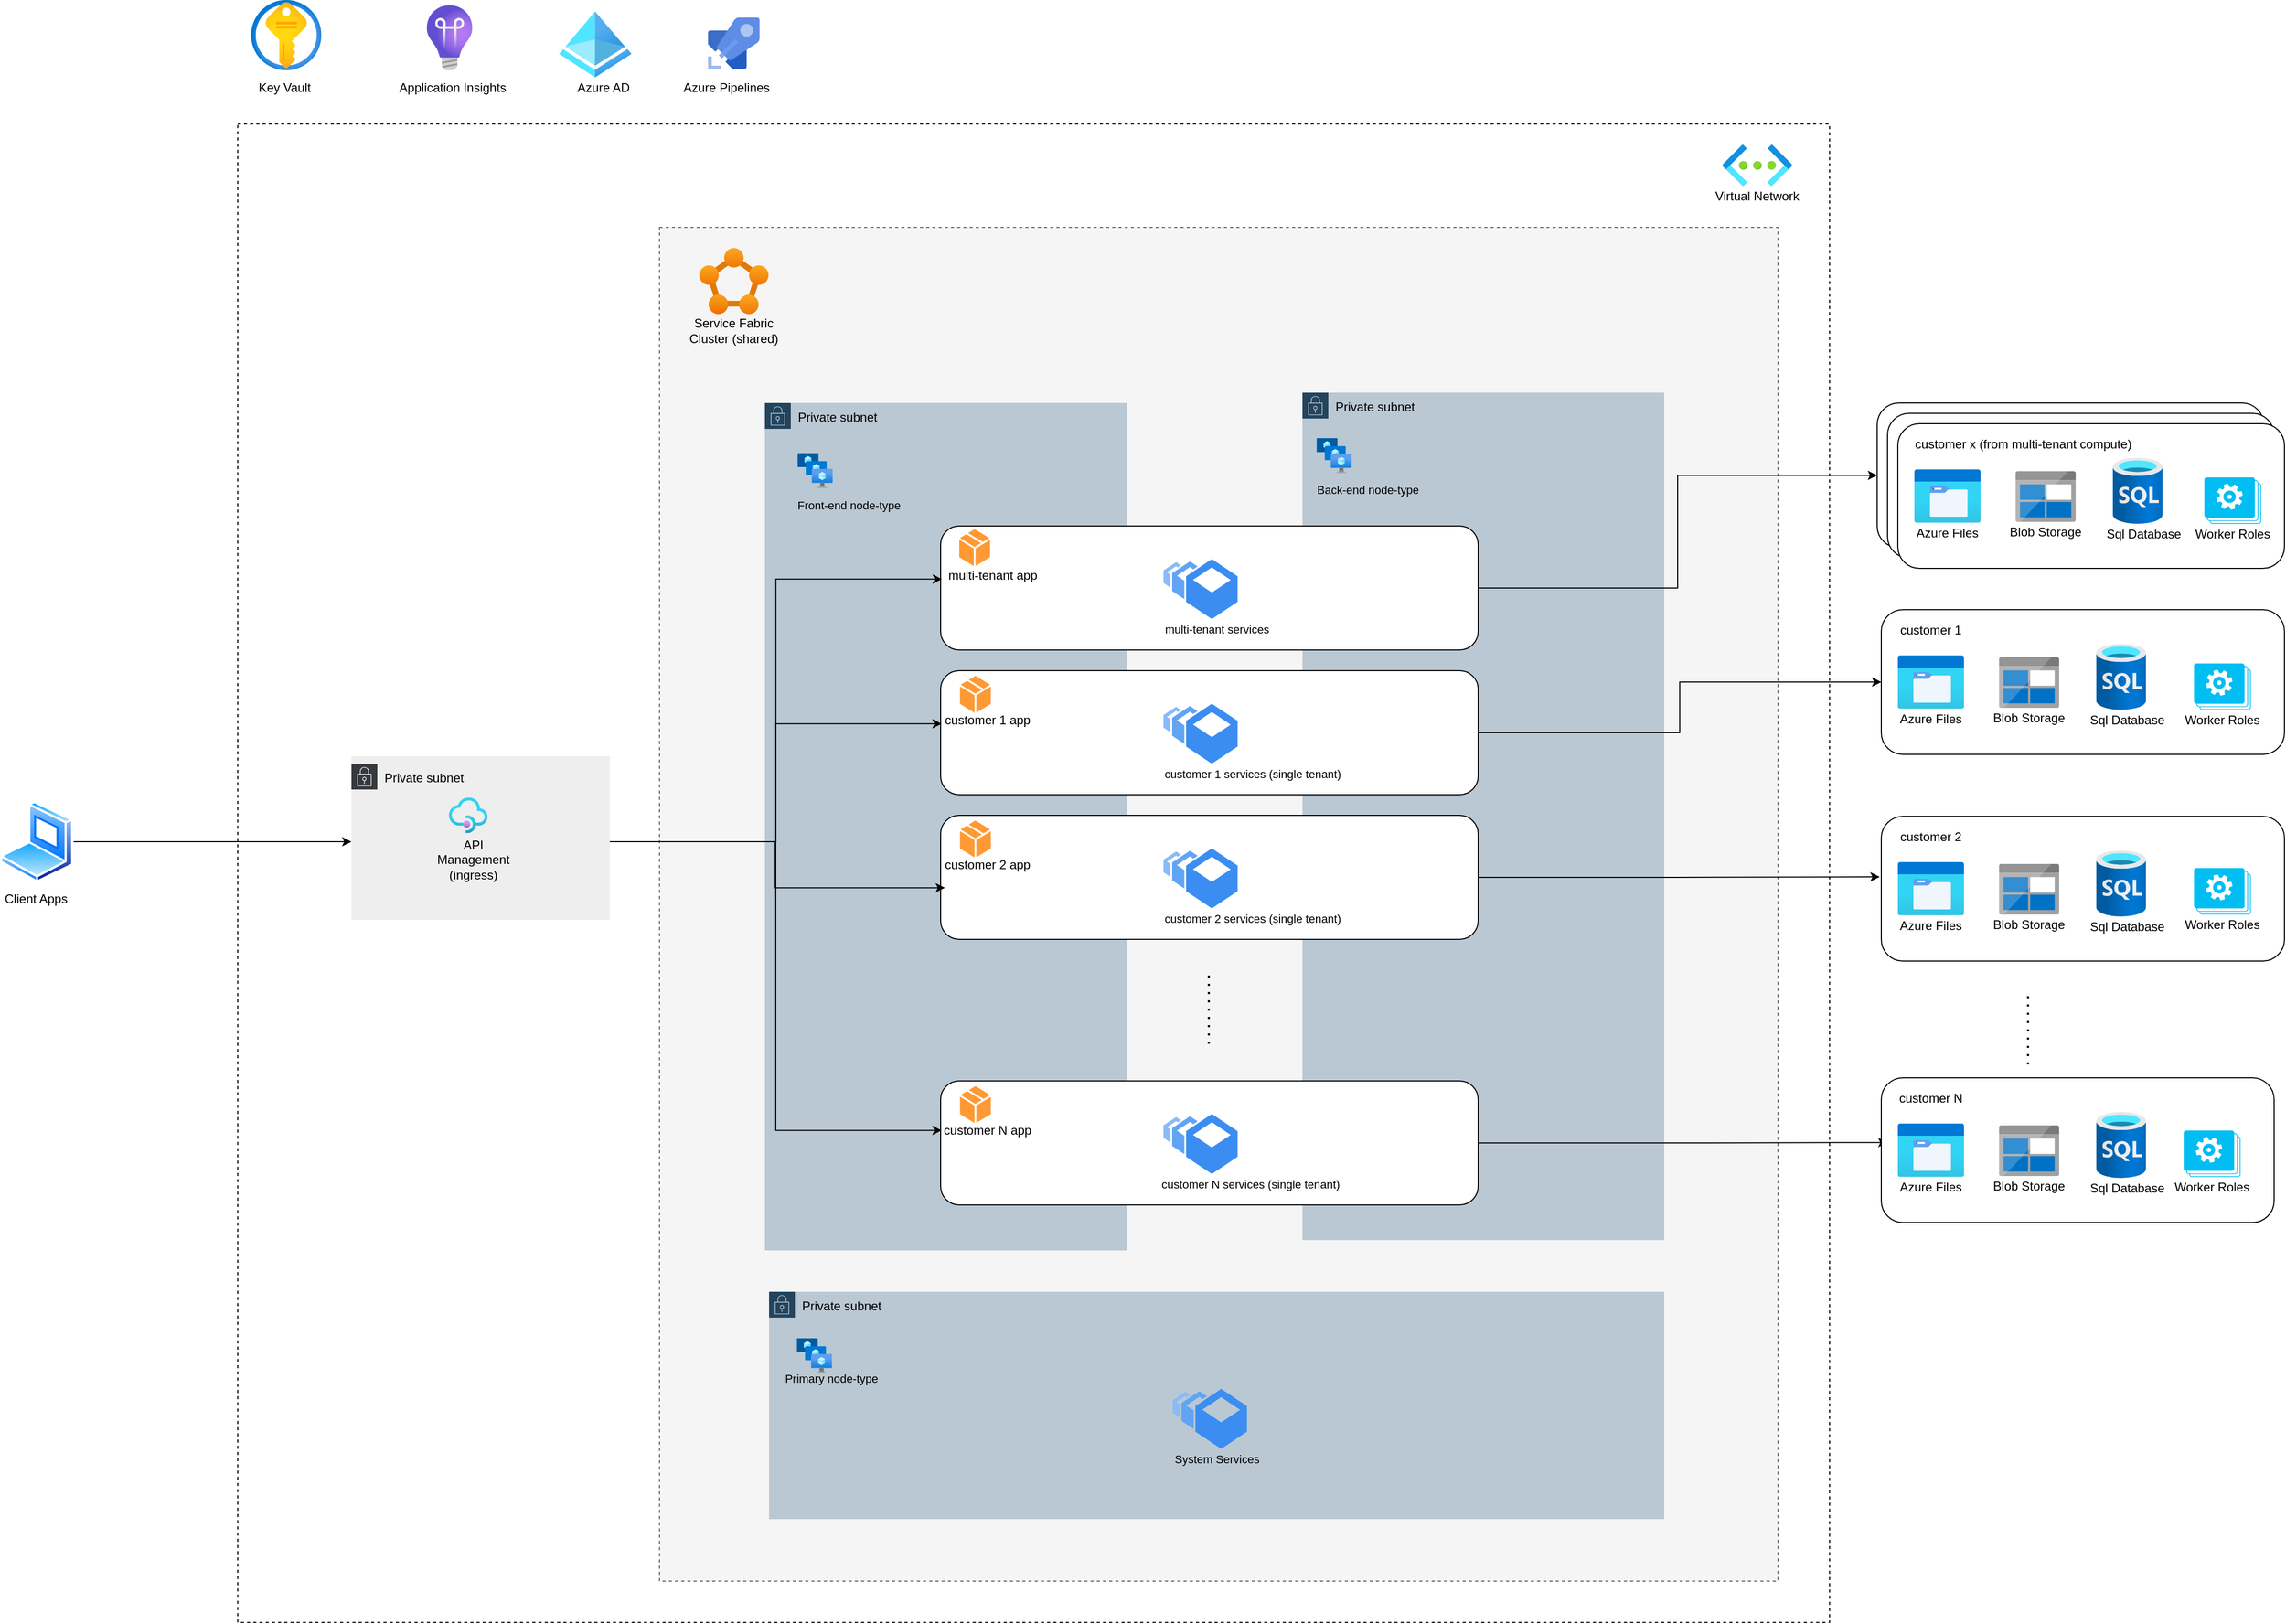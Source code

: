 <mxfile version="14.2.4" type="github">
  <diagram id="4QZvZbZm6D8ZqkDao2iP" name="Page-1">
    <mxGraphModel dx="2946" dy="2749" grid="1" gridSize="10" guides="1" tooltips="1" connect="1" arrows="1" fold="1" page="1" pageScale="1" pageWidth="850" pageHeight="1100" math="0" shadow="0">
      <root>
        <mxCell id="0" />
        <mxCell id="1" parent="0" />
        <mxCell id="j2AovLINqO8kEov4aPcL-131" value="" style="rounded=0;whiteSpace=wrap;html=1;dashed=1;" parent="1" vertex="1">
          <mxGeometry x="410" y="30" width="1540" height="1450" as="geometry" />
        </mxCell>
        <mxCell id="j2AovLINqO8kEov4aPcL-129" value="" style="rounded=0;whiteSpace=wrap;html=1;fillColor=#f5f5f5;strokeColor=#666666;fontColor=#333333;dashed=1;" parent="1" vertex="1">
          <mxGeometry x="818" y="130" width="1082" height="1310" as="geometry" />
        </mxCell>
        <mxCell id="j2AovLINqO8kEov4aPcL-118" value="Private subnet" style="points=[[0,0],[0.25,0],[0.5,0],[0.75,0],[1,0],[1,0.25],[1,0.5],[1,0.75],[1,1],[0.75,1],[0.5,1],[0.25,1],[0,1],[0,0.75],[0,0.5],[0,0.25]];outlineConnect=0;html=1;whiteSpace=wrap;fontSize=12;fontStyle=0;shape=mxgraph.aws4.group;grIcon=mxgraph.aws4.group_security_group;grStroke=0;strokeColor=#23445d;fillColor=#bac8d3;verticalAlign=top;align=left;spacingLeft=30;dashed=0;" parent="1" vertex="1">
          <mxGeometry x="1440" y="290" width="350" height="820" as="geometry" />
        </mxCell>
        <mxCell id="j2AovLINqO8kEov4aPcL-117" value="Private subnet" style="points=[[0,0],[0.25,0],[0.5,0],[0.75,0],[1,0],[1,0.25],[1,0.5],[1,0.75],[1,1],[0.75,1],[0.5,1],[0.25,1],[0,1],[0,0.75],[0,0.5],[0,0.25]];outlineConnect=0;html=1;whiteSpace=wrap;fontSize=12;fontStyle=0;shape=mxgraph.aws4.group;grIcon=mxgraph.aws4.group_security_group;grStroke=0;strokeColor=#23445d;fillColor=#bac8d3;verticalAlign=top;align=left;spacingLeft=30;dashed=0;" parent="1" vertex="1">
          <mxGeometry x="920" y="300" width="350" height="820" as="geometry" />
        </mxCell>
        <mxCell id="j2AovLINqO8kEov4aPcL-7" value="" style="aspect=fixed;html=1;points=[];align=center;image;fontSize=12;image=img/lib/azure2/security/Key_Vaults.svg;" parent="1" vertex="1">
          <mxGeometry x="422.89" y="-90" width="68" height="68" as="geometry" />
        </mxCell>
        <mxCell id="j2AovLINqO8kEov4aPcL-9" value="" style="aspect=fixed;html=1;points=[];align=center;image;fontSize=12;image=img/lib/azure2/devops/Application_Insights.svg;" parent="1" vertex="1">
          <mxGeometry x="592.89" y="-85" width="44" height="63" as="geometry" />
        </mxCell>
        <mxCell id="j2AovLINqO8kEov4aPcL-52" value="" style="group" parent="1" vertex="1" connectable="0">
          <mxGeometry x="830" y="150" width="120" height="90" as="geometry" />
        </mxCell>
        <mxCell id="j2AovLINqO8kEov4aPcL-1" value="" style="aspect=fixed;html=1;points=[];align=center;image;fontSize=12;image=img/lib/azure2/compute/Service_Fabric_Clusters.svg;" parent="j2AovLINqO8kEov4aPcL-52" vertex="1">
          <mxGeometry x="26.5" width="67" height="64" as="geometry" />
        </mxCell>
        <mxCell id="j2AovLINqO8kEov4aPcL-51" value="Service Fabric Cluster (shared)" style="text;html=1;strokeColor=none;fillColor=none;align=center;verticalAlign=middle;whiteSpace=wrap;rounded=0;" parent="j2AovLINqO8kEov4aPcL-52" vertex="1">
          <mxGeometry y="70" width="120" height="20" as="geometry" />
        </mxCell>
        <mxCell id="j2AovLINqO8kEov4aPcL-81" value="" style="group;dashed=1;" parent="1" vertex="1" connectable="0">
          <mxGeometry x="1090" y="419" width="520" height="120" as="geometry" />
        </mxCell>
        <mxCell id="j2AovLINqO8kEov4aPcL-72" value="" style="rounded=1;whiteSpace=wrap;html=1;" parent="j2AovLINqO8kEov4aPcL-81" vertex="1">
          <mxGeometry width="520" height="120" as="geometry" />
        </mxCell>
        <mxCell id="j2AovLINqO8kEov4aPcL-77" value="" style="html=1;aspect=fixed;strokeColor=none;shadow=0;align=center;verticalAlign=top;fillColor=#3B8DF1;shape=mxgraph.gcp2.bucket_scale" parent="j2AovLINqO8kEov4aPcL-81" vertex="1">
          <mxGeometry x="215.676" y="32" width="71.6" height="58" as="geometry" />
        </mxCell>
        <mxCell id="j2AovLINqO8kEov4aPcL-78" value="&lt;font style=&quot;font-size: 11px;&quot;&gt;multi-tenant services&lt;/font&gt;" style="text;html=1;strokeColor=none;fillColor=none;align=center;verticalAlign=middle;whiteSpace=wrap;rounded=0;fontSize=11;" parent="j2AovLINqO8kEov4aPcL-81" vertex="1">
          <mxGeometry x="210.476" y="90" width="115.143" height="20" as="geometry" />
        </mxCell>
        <mxCell id="j2AovLINqO8kEov4aPcL-73" value="" style="group" parent="j2AovLINqO8kEov4aPcL-81" vertex="1" connectable="0">
          <mxGeometry y="10" width="100" height="50" as="geometry" />
        </mxCell>
        <mxCell id="j2AovLINqO8kEov4aPcL-71" value="&lt;font style=&quot;font-size: 12px;&quot;&gt;multi-tenant app&lt;/font&gt;" style="text;html=1;strokeColor=none;fillColor=none;align=center;verticalAlign=middle;whiteSpace=wrap;rounded=0;fontSize=12;" parent="j2AovLINqO8kEov4aPcL-73" vertex="1">
          <mxGeometry x="1.24" y="30.71" width="98.76" height="14.29" as="geometry" />
        </mxCell>
        <mxCell id="j2AovLINqO8kEov4aPcL-200" value="" style="verticalLabelPosition=bottom;html=1;verticalAlign=top;align=center;strokeColor=none;shape=mxgraph.azure.cloud_service_package_file;fillColor=#FF9933;" parent="j2AovLINqO8kEov4aPcL-81" vertex="1">
          <mxGeometry x="17.996" y="3" width="29.819" height="35.714" as="geometry" />
        </mxCell>
        <mxCell id="j2AovLINqO8kEov4aPcL-83" value="" style="group;fontSize=11;" parent="1" vertex="1" connectable="0">
          <mxGeometry x="1090" y="559" width="520" height="120" as="geometry" />
        </mxCell>
        <mxCell id="j2AovLINqO8kEov4aPcL-84" value="" style="rounded=1;whiteSpace=wrap;html=1;" parent="j2AovLINqO8kEov4aPcL-83" vertex="1">
          <mxGeometry width="520" height="120" as="geometry" />
        </mxCell>
        <mxCell id="j2AovLINqO8kEov4aPcL-85" value="" style="html=1;aspect=fixed;strokeColor=none;shadow=0;align=center;verticalAlign=top;fillColor=#3B8DF1;shape=mxgraph.gcp2.bucket_scale" parent="j2AovLINqO8kEov4aPcL-83" vertex="1">
          <mxGeometry x="215.676" y="32" width="71.6" height="58" as="geometry" />
        </mxCell>
        <mxCell id="j2AovLINqO8kEov4aPcL-86" value="&lt;font style=&quot;font-size: 11px;&quot;&gt;customer 1 services (single tenant)&lt;/font&gt;" style="text;html=1;strokeColor=none;fillColor=none;align=center;verticalAlign=middle;whiteSpace=wrap;rounded=0;fontSize=11;" parent="j2AovLINqO8kEov4aPcL-83" vertex="1">
          <mxGeometry x="207.48" y="90" width="189.52" height="20" as="geometry" />
        </mxCell>
        <mxCell id="j2AovLINqO8kEov4aPcL-87" value="" style="group" parent="j2AovLINqO8kEov4aPcL-83" vertex="1" connectable="0">
          <mxGeometry y="10" width="90" height="50" as="geometry" />
        </mxCell>
        <mxCell id="j2AovLINqO8kEov4aPcL-88" value="" style="verticalLabelPosition=bottom;html=1;verticalAlign=top;align=center;strokeColor=none;shape=mxgraph.azure.cloud_service_package_file;fillColor=#FF9933;" parent="j2AovLINqO8kEov4aPcL-87" vertex="1">
          <mxGeometry x="18.716" y="-5" width="29.819" height="35.714" as="geometry" />
        </mxCell>
        <mxCell id="j2AovLINqO8kEov4aPcL-89" value="&lt;font style=&quot;font-size: 12px&quot;&gt;customer 1 app&lt;/font&gt;" style="text;html=1;strokeColor=none;fillColor=none;align=center;verticalAlign=middle;whiteSpace=wrap;rounded=0;fontSize=12;" parent="j2AovLINqO8kEov4aPcL-87" vertex="1">
          <mxGeometry x="1" y="30.71" width="89" height="14.29" as="geometry" />
        </mxCell>
        <mxCell id="j2AovLINqO8kEov4aPcL-98" value="" style="group;fontSize=11;" parent="1" vertex="1" connectable="0">
          <mxGeometry x="1090" y="699" width="520" height="120" as="geometry" />
        </mxCell>
        <mxCell id="j2AovLINqO8kEov4aPcL-99" value="" style="rounded=1;whiteSpace=wrap;html=1;" parent="j2AovLINqO8kEov4aPcL-98" vertex="1">
          <mxGeometry width="520" height="120" as="geometry" />
        </mxCell>
        <mxCell id="j2AovLINqO8kEov4aPcL-100" value="" style="html=1;aspect=fixed;strokeColor=none;shadow=0;align=center;verticalAlign=top;fillColor=#3B8DF1;shape=mxgraph.gcp2.bucket_scale" parent="j2AovLINqO8kEov4aPcL-98" vertex="1">
          <mxGeometry x="215.676" y="32" width="71.6" height="58" as="geometry" />
        </mxCell>
        <mxCell id="j2AovLINqO8kEov4aPcL-101" value="&lt;font style=&quot;font-size: 11px;&quot;&gt;customer 2 services (single tenant)&lt;/font&gt;" style="text;html=1;strokeColor=none;fillColor=none;align=center;verticalAlign=middle;whiteSpace=wrap;rounded=0;fontSize=11;" parent="j2AovLINqO8kEov4aPcL-98" vertex="1">
          <mxGeometry x="207.48" y="90" width="189.52" height="20" as="geometry" />
        </mxCell>
        <mxCell id="j2AovLINqO8kEov4aPcL-102" value="" style="group" parent="j2AovLINqO8kEov4aPcL-98" vertex="1" connectable="0">
          <mxGeometry y="10" width="90" height="50" as="geometry" />
        </mxCell>
        <mxCell id="j2AovLINqO8kEov4aPcL-103" value="" style="verticalLabelPosition=bottom;html=1;verticalAlign=top;align=center;strokeColor=none;shape=mxgraph.azure.cloud_service_package_file;fillColor=#FF9933;" parent="j2AovLINqO8kEov4aPcL-102" vertex="1">
          <mxGeometry x="18.716" y="-5" width="29.819" height="35.714" as="geometry" />
        </mxCell>
        <mxCell id="j2AovLINqO8kEov4aPcL-104" value="&lt;font style=&quot;font-size: 12px&quot;&gt;customer 2 app&lt;/font&gt;" style="text;html=1;strokeColor=none;fillColor=none;align=center;verticalAlign=middle;whiteSpace=wrap;rounded=0;fontSize=12;" parent="j2AovLINqO8kEov4aPcL-102" vertex="1">
          <mxGeometry x="1" y="30.71" width="89" height="14.29" as="geometry" />
        </mxCell>
        <mxCell id="j2AovLINqO8kEov4aPcL-105" value="" style="group" parent="1" vertex="1" connectable="0">
          <mxGeometry x="1090" y="956" width="520" height="120" as="geometry" />
        </mxCell>
        <mxCell id="j2AovLINqO8kEov4aPcL-106" value="" style="rounded=1;whiteSpace=wrap;html=1;" parent="j2AovLINqO8kEov4aPcL-105" vertex="1">
          <mxGeometry width="520" height="120" as="geometry" />
        </mxCell>
        <mxCell id="j2AovLINqO8kEov4aPcL-107" value="" style="html=1;aspect=fixed;strokeColor=none;shadow=0;align=center;verticalAlign=top;fillColor=#3B8DF1;shape=mxgraph.gcp2.bucket_scale" parent="j2AovLINqO8kEov4aPcL-105" vertex="1">
          <mxGeometry x="215.676" y="32" width="71.6" height="58" as="geometry" />
        </mxCell>
        <mxCell id="j2AovLINqO8kEov4aPcL-108" value="&lt;font style=&quot;font-size: 11px;&quot;&gt;customer N services (single tenant)&lt;/font&gt;" style="text;html=1;strokeColor=none;fillColor=none;align=center;verticalAlign=middle;whiteSpace=wrap;rounded=0;fontSize=11;" parent="j2AovLINqO8kEov4aPcL-105" vertex="1">
          <mxGeometry x="210.48" y="90" width="179.52" height="20" as="geometry" />
        </mxCell>
        <mxCell id="j2AovLINqO8kEov4aPcL-109" value="" style="group" parent="j2AovLINqO8kEov4aPcL-105" vertex="1" connectable="0">
          <mxGeometry y="10" width="90" height="50" as="geometry" />
        </mxCell>
        <mxCell id="j2AovLINqO8kEov4aPcL-110" value="" style="verticalLabelPosition=bottom;html=1;verticalAlign=top;align=center;strokeColor=none;shape=mxgraph.azure.cloud_service_package_file;fillColor=#FF9933;" parent="j2AovLINqO8kEov4aPcL-109" vertex="1">
          <mxGeometry x="18.716" y="-5" width="29.819" height="35.714" as="geometry" />
        </mxCell>
        <mxCell id="j2AovLINqO8kEov4aPcL-111" value="&lt;font style=&quot;font-size: 12px&quot;&gt;customer N app&lt;/font&gt;" style="text;html=1;strokeColor=none;fillColor=none;align=center;verticalAlign=middle;whiteSpace=wrap;rounded=0;fontSize=12;" parent="j2AovLINqO8kEov4aPcL-109" vertex="1">
          <mxGeometry x="1" y="30.71" width="89" height="14.29" as="geometry" />
        </mxCell>
        <mxCell id="j2AovLINqO8kEov4aPcL-119" value="" style="aspect=fixed;html=1;points=[];align=center;image;fontSize=12;image=img/lib/azure2/compute/VM_Scale_Sets.svg;" parent="1" vertex="1">
          <mxGeometry x="951.566" y="348.497" width="34" height="34" as="geometry" />
        </mxCell>
        <mxCell id="j2AovLINqO8kEov4aPcL-120" value="&lt;font style=&quot;font-size: 11px;&quot;&gt;Front-end node-type&lt;/font&gt;" style="text;html=1;strokeColor=none;fillColor=none;align=center;verticalAlign=middle;whiteSpace=wrap;rounded=0;fontSize=11;" parent="1" vertex="1">
          <mxGeometry x="937.885" y="385.783" width="127.233" height="25.714" as="geometry" />
        </mxCell>
        <mxCell id="j2AovLINqO8kEov4aPcL-121" value="" style="aspect=fixed;html=1;points=[];align=center;image;fontSize=12;image=img/lib/azure2/compute/VM_Scale_Sets.svg;" parent="1" vertex="1">
          <mxGeometry x="1453.676" y="333.997" width="34" height="34" as="geometry" />
        </mxCell>
        <mxCell id="j2AovLINqO8kEov4aPcL-122" value="&lt;font style=&quot;font-size: 11px;&quot;&gt;Back-end node-type&lt;/font&gt;" style="text;html=1;strokeColor=none;fillColor=none;align=center;verticalAlign=middle;whiteSpace=wrap;rounded=0;fontSize=11;" parent="1" vertex="1">
          <mxGeometry x="1439.995" y="371.283" width="127.233" height="25.714" as="geometry" />
        </mxCell>
        <mxCell id="j2AovLINqO8kEov4aPcL-125" value="" style="group;fillColor=#eeeeee;dashed=1;dashPattern=1 2;" parent="1" vertex="1" connectable="0">
          <mxGeometry x="520" y="642" width="250" height="151" as="geometry" />
        </mxCell>
        <mxCell id="j2AovLINqO8kEov4aPcL-123" value="Private subnet" style="points=[[0,0],[0.25,0],[0.5,0],[0.75,0],[1,0],[1,0.25],[1,0.5],[1,0.75],[1,1],[0.75,1],[0.5,1],[0.25,1],[0,1],[0,0.75],[0,0.5],[0,0.25]];outlineConnect=0;html=1;whiteSpace=wrap;fontSize=12;fontStyle=0;shape=mxgraph.aws4.group;grIcon=mxgraph.aws4.group_security_group;grStroke=0;strokeColor=#36393d;fillColor=#eeeeee;verticalAlign=top;align=left;spacingLeft=30;dashed=0;" parent="j2AovLINqO8kEov4aPcL-125" vertex="1">
          <mxGeometry y="7" width="250" height="151" as="geometry" />
        </mxCell>
        <mxCell id="j2AovLINqO8kEov4aPcL-5" value="" style="aspect=fixed;html=1;points=[];align=center;image;fontSize=12;image=img/lib/azure2/integration/API_Management_Services.svg;" parent="j2AovLINqO8kEov4aPcL-125" vertex="1">
          <mxGeometry x="94.203" y="39.737" width="37.433" height="34.554" as="geometry" />
        </mxCell>
        <mxCell id="j2AovLINqO8kEov4aPcL-124" value="API Management (ingress)" style="text;html=1;strokeColor=none;fillColor=none;align=center;verticalAlign=middle;whiteSpace=wrap;rounded=0;" parent="j2AovLINqO8kEov4aPcL-125" vertex="1">
          <mxGeometry x="81.522" y="92.189" width="72.464" height="15.895" as="geometry" />
        </mxCell>
        <mxCell id="j2AovLINqO8kEov4aPcL-126" value="Private subnet" style="points=[[0,0],[0.25,0],[0.5,0],[0.75,0],[1,0],[1,0.25],[1,0.5],[1,0.75],[1,1],[0.75,1],[0.5,1],[0.25,1],[0,1],[0,0.75],[0,0.5],[0,0.25]];outlineConnect=0;html=1;whiteSpace=wrap;fontSize=12;fontStyle=0;shape=mxgraph.aws4.group;grIcon=mxgraph.aws4.group_security_group;grStroke=0;strokeColor=#23445d;fillColor=#bac8d3;verticalAlign=top;align=left;spacingLeft=30;dashed=0;" parent="1" vertex="1">
          <mxGeometry x="924" y="1160" width="866" height="220" as="geometry" />
        </mxCell>
        <mxCell id="j2AovLINqO8kEov4aPcL-67" value="" style="html=1;aspect=fixed;strokeColor=none;shadow=0;align=center;verticalAlign=top;fillColor=#3B8DF1;shape=mxgraph.gcp2.bucket_scale" parent="1" vertex="1">
          <mxGeometry x="1314.7" y="1254" width="71.6" height="58" as="geometry" />
        </mxCell>
        <mxCell id="j2AovLINqO8kEov4aPcL-69" value="&lt;font style=&quot;font-size: 11px;&quot;&gt;System Services&lt;/font&gt;" style="text;html=1;strokeColor=none;fillColor=none;align=center;verticalAlign=middle;whiteSpace=wrap;rounded=0;fontSize=11;" parent="1" vertex="1">
          <mxGeometry x="1310.5" y="1312" width="93" height="20" as="geometry" />
        </mxCell>
        <mxCell id="j2AovLINqO8kEov4aPcL-61" value="" style="aspect=fixed;html=1;points=[];align=center;image;fontSize=12;image=img/lib/azure2/compute/VM_Scale_Sets.svg;" parent="1" vertex="1">
          <mxGeometry x="950.89" y="1205" width="34" height="34" as="geometry" />
        </mxCell>
        <mxCell id="j2AovLINqO8kEov4aPcL-62" value="&lt;font style=&quot;font-size: 11px;&quot;&gt;Primary node-type&lt;/font&gt;" style="text;html=1;strokeColor=none;fillColor=none;align=center;verticalAlign=middle;whiteSpace=wrap;rounded=0;fontSize=11;" parent="1" vertex="1">
          <mxGeometry x="937.89" y="1234" width="93" height="20" as="geometry" />
        </mxCell>
        <mxCell id="j2AovLINqO8kEov4aPcL-127" value="" style="endArrow=none;dashed=1;html=1;dashPattern=1 3;strokeWidth=2;" parent="1" edge="1">
          <mxGeometry width="50" height="50" relative="1" as="geometry">
            <mxPoint x="1349.41" y="920" as="sourcePoint" />
            <mxPoint x="1349.41" y="850" as="targetPoint" />
          </mxGeometry>
        </mxCell>
        <mxCell id="j2AovLINqO8kEov4aPcL-134" style="edgeStyle=orthogonalEdgeStyle;rounded=0;orthogonalLoop=1;jettySize=auto;html=1;entryX=0;entryY=0.75;entryDx=0;entryDy=0;" parent="1" source="j2AovLINqO8kEov4aPcL-123" target="j2AovLINqO8kEov4aPcL-71" edge="1">
          <mxGeometry relative="1" as="geometry" />
        </mxCell>
        <mxCell id="j2AovLINqO8kEov4aPcL-135" style="edgeStyle=orthogonalEdgeStyle;rounded=0;orthogonalLoop=1;jettySize=auto;html=1;entryX=0;entryY=0.75;entryDx=0;entryDy=0;" parent="1" source="j2AovLINqO8kEov4aPcL-123" target="j2AovLINqO8kEov4aPcL-89" edge="1">
          <mxGeometry relative="1" as="geometry" />
        </mxCell>
        <mxCell id="j2AovLINqO8kEov4aPcL-137" style="edgeStyle=orthogonalEdgeStyle;rounded=0;orthogonalLoop=1;jettySize=auto;html=1;entryX=0;entryY=0.5;entryDx=0;entryDy=0;" parent="1" source="j2AovLINqO8kEov4aPcL-123" target="j2AovLINqO8kEov4aPcL-111" edge="1">
          <mxGeometry relative="1" as="geometry" />
        </mxCell>
        <mxCell id="j2AovLINqO8kEov4aPcL-139" style="edgeStyle=orthogonalEdgeStyle;rounded=0;orthogonalLoop=1;jettySize=auto;html=1;entryX=0;entryY=0.5;entryDx=0;entryDy=0;" parent="1" source="j2AovLINqO8kEov4aPcL-84" target="j2AovLINqO8kEov4aPcL-21" edge="1">
          <mxGeometry relative="1" as="geometry" />
        </mxCell>
        <mxCell id="j2AovLINqO8kEov4aPcL-140" style="edgeStyle=orthogonalEdgeStyle;rounded=0;orthogonalLoop=1;jettySize=auto;html=1;entryX=-0.004;entryY=0.418;entryDx=0;entryDy=0;entryPerimeter=0;" parent="1" source="j2AovLINqO8kEov4aPcL-99" target="j2AovLINqO8kEov4aPcL-25" edge="1">
          <mxGeometry relative="1" as="geometry" />
        </mxCell>
        <mxCell id="j2AovLINqO8kEov4aPcL-141" style="edgeStyle=orthogonalEdgeStyle;rounded=0;orthogonalLoop=1;jettySize=auto;html=1;entryX=0.016;entryY=0.447;entryDx=0;entryDy=0;entryPerimeter=0;" parent="1" source="j2AovLINqO8kEov4aPcL-106" target="j2AovLINqO8kEov4aPcL-38" edge="1">
          <mxGeometry relative="1" as="geometry" />
        </mxCell>
        <mxCell id="j2AovLINqO8kEov4aPcL-155" style="edgeStyle=orthogonalEdgeStyle;rounded=0;orthogonalLoop=1;jettySize=auto;html=1;entryX=0;entryY=0.5;entryDx=0;entryDy=0;" parent="1" source="j2AovLINqO8kEov4aPcL-72" target="j2AovLINqO8kEov4aPcL-143" edge="1">
          <mxGeometry relative="1" as="geometry" />
        </mxCell>
        <mxCell id="j2AovLINqO8kEov4aPcL-156" value="Key Vault" style="text;html=1;strokeColor=none;fillColor=none;align=center;verticalAlign=middle;whiteSpace=wrap;rounded=0;dashed=1;" parent="1" vertex="1">
          <mxGeometry x="417.89" y="-15" width="75" height="20" as="geometry" />
        </mxCell>
        <mxCell id="j2AovLINqO8kEov4aPcL-157" value="Application Insights" style="text;html=1;strokeColor=none;fillColor=none;align=center;verticalAlign=middle;whiteSpace=wrap;rounded=0;dashed=1;" parent="1" vertex="1">
          <mxGeometry x="562.89" y="-15" width="110" height="20" as="geometry" />
        </mxCell>
        <mxCell id="j2AovLINqO8kEov4aPcL-158" value="" style="aspect=fixed;html=1;points=[];align=center;image;fontSize=12;image=img/lib/azure2/identity/Azure_Active_Directory.svg;dashed=1;fillColor=#FF9933;" parent="1" vertex="1">
          <mxGeometry x="720.89" y="-79" width="70" height="64" as="geometry" />
        </mxCell>
        <mxCell id="j2AovLINqO8kEov4aPcL-159" value="Azure AD" style="text;html=1;strokeColor=none;fillColor=none;align=center;verticalAlign=middle;whiteSpace=wrap;rounded=0;dashed=1;" parent="1" vertex="1">
          <mxGeometry x="708.89" y="-15" width="110" height="20" as="geometry" />
        </mxCell>
        <mxCell id="j2AovLINqO8kEov4aPcL-160" style="edgeStyle=orthogonalEdgeStyle;rounded=0;orthogonalLoop=1;jettySize=auto;html=1;entryX=0.008;entryY=0.584;entryDx=0;entryDy=0;entryPerimeter=0;" parent="1" source="j2AovLINqO8kEov4aPcL-123" target="j2AovLINqO8kEov4aPcL-99" edge="1">
          <mxGeometry relative="1" as="geometry" />
        </mxCell>
        <mxCell id="j2AovLINqO8kEov4aPcL-162" style="edgeStyle=orthogonalEdgeStyle;rounded=0;orthogonalLoop=1;jettySize=auto;html=1;fontSize=12;" parent="1" source="j2AovLINqO8kEov4aPcL-161" target="j2AovLINqO8kEov4aPcL-123" edge="1">
          <mxGeometry relative="1" as="geometry" />
        </mxCell>
        <mxCell id="j2AovLINqO8kEov4aPcL-161" value="" style="aspect=fixed;perimeter=ellipsePerimeter;html=1;align=center;shadow=0;dashed=0;spacingTop=3;image;image=img/lib/active_directory/laptop_client.svg;fillColor=#FF9933;fontSize=12;" parent="1" vertex="1">
          <mxGeometry x="180" y="685" width="71.1" height="79" as="geometry" />
        </mxCell>
        <mxCell id="j2AovLINqO8kEov4aPcL-163" value="Client Apps" style="text;html=1;strokeColor=none;fillColor=none;align=center;verticalAlign=middle;whiteSpace=wrap;rounded=0;dashed=1;fontSize=12;" parent="1" vertex="1">
          <mxGeometry x="180" y="770" width="70" height="20" as="geometry" />
        </mxCell>
        <mxCell id="j2AovLINqO8kEov4aPcL-164" value="" style="aspect=fixed;html=1;points=[];align=center;image;fontSize=12;image=img/lib/mscae/Azure_Pipelines.svg;dashed=1;fillColor=#FF9933;" parent="1" vertex="1">
          <mxGeometry x="864.89" y="-73" width="50" height="50" as="geometry" />
        </mxCell>
        <mxCell id="j2AovLINqO8kEov4aPcL-165" value="Azure Pipelines" style="text;html=1;strokeColor=none;fillColor=none;align=center;verticalAlign=middle;whiteSpace=wrap;rounded=0;dashed=1;" parent="1" vertex="1">
          <mxGeometry x="827.89" y="-15" width="110" height="20" as="geometry" />
        </mxCell>
        <mxCell id="j2AovLINqO8kEov4aPcL-167" value="" style="group" parent="1" vertex="1" connectable="0">
          <mxGeometry x="1830" y="50" width="100" height="60" as="geometry" />
        </mxCell>
        <mxCell id="j2AovLINqO8kEov4aPcL-132" value="" style="aspect=fixed;html=1;points=[];align=center;image;fontSize=12;image=img/lib/azure2/networking/Virtual_Networks.svg;dashed=1;fillColor=#FF9933;" parent="j2AovLINqO8kEov4aPcL-167" vertex="1">
          <mxGeometry x="16.5" width="67" height="40" as="geometry" />
        </mxCell>
        <mxCell id="j2AovLINqO8kEov4aPcL-133" value="Virtual Network" style="text;html=1;strokeColor=none;fillColor=none;align=center;verticalAlign=middle;whiteSpace=wrap;rounded=0;dashed=1;" parent="j2AovLINqO8kEov4aPcL-167" vertex="1">
          <mxGeometry y="40" width="100" height="20" as="geometry" />
        </mxCell>
        <mxCell id="j2AovLINqO8kEov4aPcL-170" value="" style="endArrow=none;dashed=1;html=1;dashPattern=1 3;strokeWidth=2;fontSize=11;" parent="1" edge="1">
          <mxGeometry width="50" height="50" relative="1" as="geometry">
            <mxPoint x="2141.91" y="940" as="sourcePoint" />
            <mxPoint x="2141.91" y="870" as="targetPoint" />
          </mxGeometry>
        </mxCell>
        <mxCell id="VV1KKHjdSfqsXgaiZ8ky-5" value="" style="group" vertex="1" connectable="0" parent="1">
          <mxGeometry x="1996" y="300" width="374" height="140" as="geometry" />
        </mxCell>
        <mxCell id="j2AovLINqO8kEov4aPcL-143" value="" style="rounded=1;whiteSpace=wrap;html=1;" parent="VV1KKHjdSfqsXgaiZ8ky-5" vertex="1">
          <mxGeometry width="374" height="140" as="geometry" />
        </mxCell>
        <mxCell id="j2AovLINqO8kEov4aPcL-144" value="" style="group" parent="VV1KKHjdSfqsXgaiZ8ky-5" vertex="1" connectable="0">
          <mxGeometry x="13" y="44" width="70" height="72" as="geometry" />
        </mxCell>
        <mxCell id="j2AovLINqO8kEov4aPcL-145" value="" style="aspect=fixed;html=1;points=[];align=center;image;fontSize=12;image=img/lib/azure2/general/Storage_Azure_Files.svg;" parent="j2AovLINqO8kEov4aPcL-144" vertex="1">
          <mxGeometry x="3" width="64" height="52" as="geometry" />
        </mxCell>
        <mxCell id="j2AovLINqO8kEov4aPcL-146" value="Azure Files" style="text;html=1;strokeColor=none;fillColor=none;align=center;verticalAlign=middle;whiteSpace=wrap;rounded=0;" parent="j2AovLINqO8kEov4aPcL-144" vertex="1">
          <mxGeometry y="52" width="70" height="20" as="geometry" />
        </mxCell>
        <mxCell id="j2AovLINqO8kEov4aPcL-147" style="edgeStyle=orthogonalEdgeStyle;rounded=0;orthogonalLoop=1;jettySize=auto;html=1;exitX=0.5;exitY=1;exitDx=0;exitDy=0;" parent="j2AovLINqO8kEov4aPcL-144" source="j2AovLINqO8kEov4aPcL-146" target="j2AovLINqO8kEov4aPcL-146" edge="1">
          <mxGeometry relative="1" as="geometry" />
        </mxCell>
        <mxCell id="j2AovLINqO8kEov4aPcL-148" value="" style="group" parent="VV1KKHjdSfqsXgaiZ8ky-5" vertex="1" connectable="0">
          <mxGeometry x="103" y="46" width="80" height="69" as="geometry" />
        </mxCell>
        <mxCell id="j2AovLINqO8kEov4aPcL-149" value="" style="aspect=fixed;html=1;points=[];align=center;image;fontSize=12;image=img/lib/mscae/BlobBlock.svg;" parent="j2AovLINqO8kEov4aPcL-148" vertex="1">
          <mxGeometry x="10.84" width="58.33" height="49" as="geometry" />
        </mxCell>
        <mxCell id="j2AovLINqO8kEov4aPcL-150" value="Blob Storage" style="text;html=1;strokeColor=none;fillColor=none;align=center;verticalAlign=middle;whiteSpace=wrap;rounded=0;" parent="j2AovLINqO8kEov4aPcL-148" vertex="1">
          <mxGeometry y="49" width="80" height="20" as="geometry" />
        </mxCell>
        <mxCell id="j2AovLINqO8kEov4aPcL-151" value="" style="group" parent="VV1KKHjdSfqsXgaiZ8ky-5" vertex="1" connectable="0">
          <mxGeometry x="198" y="33" width="80" height="84" as="geometry" />
        </mxCell>
        <mxCell id="j2AovLINqO8kEov4aPcL-152" value="" style="aspect=fixed;html=1;points=[];align=center;image;fontSize=12;image=img/lib/azure2/databases/SQL_Database.svg;" parent="j2AovLINqO8kEov4aPcL-151" vertex="1">
          <mxGeometry x="10" width="48" height="64" as="geometry" />
        </mxCell>
        <mxCell id="j2AovLINqO8kEov4aPcL-153" value="Sql Database" style="text;html=1;strokeColor=none;fillColor=none;align=center;verticalAlign=middle;whiteSpace=wrap;rounded=0;" parent="j2AovLINqO8kEov4aPcL-151" vertex="1">
          <mxGeometry y="64" width="80" height="20" as="geometry" />
        </mxCell>
        <mxCell id="j2AovLINqO8kEov4aPcL-154" value="customer x (from multi-tenant compute)" style="text;html=1;strokeColor=none;fillColor=none;align=center;verticalAlign=middle;whiteSpace=wrap;rounded=0;" parent="VV1KKHjdSfqsXgaiZ8ky-5" vertex="1">
          <mxGeometry x="13" y="10" width="217" height="20" as="geometry" />
        </mxCell>
        <mxCell id="VV1KKHjdSfqsXgaiZ8ky-3" value="" style="group" vertex="1" connectable="0" parent="VV1KKHjdSfqsXgaiZ8ky-5">
          <mxGeometry x="284" y="52" width="80" height="65" as="geometry" />
        </mxCell>
        <mxCell id="VV1KKHjdSfqsXgaiZ8ky-1" value="" style="verticalLabelPosition=bottom;html=1;verticalAlign=top;align=center;strokeColor=none;fillColor=#00BEF2;shape=mxgraph.azure.worker_roles;" vertex="1" parent="VV1KKHjdSfqsXgaiZ8ky-3">
          <mxGeometry x="12.5" width="55.0" height="45" as="geometry" />
        </mxCell>
        <mxCell id="VV1KKHjdSfqsXgaiZ8ky-2" value="Worker Roles" style="text;html=1;strokeColor=none;fillColor=none;align=center;verticalAlign=middle;whiteSpace=wrap;rounded=0;" vertex="1" parent="VV1KKHjdSfqsXgaiZ8ky-3">
          <mxGeometry y="45" width="80" height="20" as="geometry" />
        </mxCell>
        <mxCell id="VV1KKHjdSfqsXgaiZ8ky-6" value="" style="group" vertex="1" connectable="0" parent="1">
          <mxGeometry x="2006" y="310" width="374" height="140" as="geometry" />
        </mxCell>
        <mxCell id="VV1KKHjdSfqsXgaiZ8ky-7" value="" style="rounded=1;whiteSpace=wrap;html=1;" vertex="1" parent="VV1KKHjdSfqsXgaiZ8ky-6">
          <mxGeometry width="374" height="140" as="geometry" />
        </mxCell>
        <mxCell id="VV1KKHjdSfqsXgaiZ8ky-8" value="" style="group" vertex="1" connectable="0" parent="VV1KKHjdSfqsXgaiZ8ky-6">
          <mxGeometry x="13" y="44" width="70" height="72" as="geometry" />
        </mxCell>
        <mxCell id="VV1KKHjdSfqsXgaiZ8ky-9" value="" style="aspect=fixed;html=1;points=[];align=center;image;fontSize=12;image=img/lib/azure2/general/Storage_Azure_Files.svg;" vertex="1" parent="VV1KKHjdSfqsXgaiZ8ky-8">
          <mxGeometry x="3" width="64" height="52" as="geometry" />
        </mxCell>
        <mxCell id="VV1KKHjdSfqsXgaiZ8ky-10" value="Azure Files" style="text;html=1;strokeColor=none;fillColor=none;align=center;verticalAlign=middle;whiteSpace=wrap;rounded=0;" vertex="1" parent="VV1KKHjdSfqsXgaiZ8ky-8">
          <mxGeometry y="52" width="70" height="20" as="geometry" />
        </mxCell>
        <mxCell id="VV1KKHjdSfqsXgaiZ8ky-11" style="edgeStyle=orthogonalEdgeStyle;rounded=0;orthogonalLoop=1;jettySize=auto;html=1;exitX=0.5;exitY=1;exitDx=0;exitDy=0;" edge="1" parent="VV1KKHjdSfqsXgaiZ8ky-8" source="VV1KKHjdSfqsXgaiZ8ky-10" target="VV1KKHjdSfqsXgaiZ8ky-10">
          <mxGeometry relative="1" as="geometry" />
        </mxCell>
        <mxCell id="VV1KKHjdSfqsXgaiZ8ky-12" value="" style="group" vertex="1" connectable="0" parent="VV1KKHjdSfqsXgaiZ8ky-6">
          <mxGeometry x="103" y="46" width="80" height="69" as="geometry" />
        </mxCell>
        <mxCell id="VV1KKHjdSfqsXgaiZ8ky-13" value="" style="aspect=fixed;html=1;points=[];align=center;image;fontSize=12;image=img/lib/mscae/BlobBlock.svg;" vertex="1" parent="VV1KKHjdSfqsXgaiZ8ky-12">
          <mxGeometry x="10.84" width="58.33" height="49" as="geometry" />
        </mxCell>
        <mxCell id="VV1KKHjdSfqsXgaiZ8ky-14" value="Blob Storage" style="text;html=1;strokeColor=none;fillColor=none;align=center;verticalAlign=middle;whiteSpace=wrap;rounded=0;" vertex="1" parent="VV1KKHjdSfqsXgaiZ8ky-12">
          <mxGeometry y="49" width="80" height="20" as="geometry" />
        </mxCell>
        <mxCell id="VV1KKHjdSfqsXgaiZ8ky-15" value="" style="group" vertex="1" connectable="0" parent="VV1KKHjdSfqsXgaiZ8ky-6">
          <mxGeometry x="198" y="33" width="80" height="84" as="geometry" />
        </mxCell>
        <mxCell id="VV1KKHjdSfqsXgaiZ8ky-16" value="" style="aspect=fixed;html=1;points=[];align=center;image;fontSize=12;image=img/lib/azure2/databases/SQL_Database.svg;" vertex="1" parent="VV1KKHjdSfqsXgaiZ8ky-15">
          <mxGeometry x="10" width="48" height="64" as="geometry" />
        </mxCell>
        <mxCell id="VV1KKHjdSfqsXgaiZ8ky-17" value="Sql Database" style="text;html=1;strokeColor=none;fillColor=none;align=center;verticalAlign=middle;whiteSpace=wrap;rounded=0;" vertex="1" parent="VV1KKHjdSfqsXgaiZ8ky-15">
          <mxGeometry y="64" width="80" height="20" as="geometry" />
        </mxCell>
        <mxCell id="VV1KKHjdSfqsXgaiZ8ky-18" value="customer x (from multi-tenant compute)" style="text;html=1;strokeColor=none;fillColor=none;align=center;verticalAlign=middle;whiteSpace=wrap;rounded=0;" vertex="1" parent="VV1KKHjdSfqsXgaiZ8ky-6">
          <mxGeometry x="13" y="10" width="217" height="20" as="geometry" />
        </mxCell>
        <mxCell id="VV1KKHjdSfqsXgaiZ8ky-19" value="" style="group" vertex="1" connectable="0" parent="VV1KKHjdSfqsXgaiZ8ky-6">
          <mxGeometry x="284" y="52" width="80" height="65" as="geometry" />
        </mxCell>
        <mxCell id="VV1KKHjdSfqsXgaiZ8ky-20" value="" style="verticalLabelPosition=bottom;html=1;verticalAlign=top;align=center;strokeColor=none;fillColor=#00BEF2;shape=mxgraph.azure.worker_roles;" vertex="1" parent="VV1KKHjdSfqsXgaiZ8ky-19">
          <mxGeometry x="12.5" width="55.0" height="45" as="geometry" />
        </mxCell>
        <mxCell id="VV1KKHjdSfqsXgaiZ8ky-21" value="Worker Roles" style="text;html=1;strokeColor=none;fillColor=none;align=center;verticalAlign=middle;whiteSpace=wrap;rounded=0;" vertex="1" parent="VV1KKHjdSfqsXgaiZ8ky-19">
          <mxGeometry y="45" width="80" height="20" as="geometry" />
        </mxCell>
        <mxCell id="VV1KKHjdSfqsXgaiZ8ky-22" value="" style="group" vertex="1" connectable="0" parent="1">
          <mxGeometry x="2016" y="320" width="374" height="140" as="geometry" />
        </mxCell>
        <mxCell id="VV1KKHjdSfqsXgaiZ8ky-23" value="" style="rounded=1;whiteSpace=wrap;html=1;" vertex="1" parent="VV1KKHjdSfqsXgaiZ8ky-22">
          <mxGeometry width="374" height="140" as="geometry" />
        </mxCell>
        <mxCell id="VV1KKHjdSfqsXgaiZ8ky-24" value="" style="group" vertex="1" connectable="0" parent="VV1KKHjdSfqsXgaiZ8ky-22">
          <mxGeometry x="13" y="44" width="70" height="72" as="geometry" />
        </mxCell>
        <mxCell id="VV1KKHjdSfqsXgaiZ8ky-25" value="" style="aspect=fixed;html=1;points=[];align=center;image;fontSize=12;image=img/lib/azure2/general/Storage_Azure_Files.svg;" vertex="1" parent="VV1KKHjdSfqsXgaiZ8ky-24">
          <mxGeometry x="3" width="64" height="52" as="geometry" />
        </mxCell>
        <mxCell id="VV1KKHjdSfqsXgaiZ8ky-26" value="Azure Files" style="text;html=1;strokeColor=none;fillColor=none;align=center;verticalAlign=middle;whiteSpace=wrap;rounded=0;" vertex="1" parent="VV1KKHjdSfqsXgaiZ8ky-24">
          <mxGeometry y="52" width="70" height="20" as="geometry" />
        </mxCell>
        <mxCell id="VV1KKHjdSfqsXgaiZ8ky-27" style="edgeStyle=orthogonalEdgeStyle;rounded=0;orthogonalLoop=1;jettySize=auto;html=1;exitX=0.5;exitY=1;exitDx=0;exitDy=0;" edge="1" parent="VV1KKHjdSfqsXgaiZ8ky-24" source="VV1KKHjdSfqsXgaiZ8ky-26" target="VV1KKHjdSfqsXgaiZ8ky-26">
          <mxGeometry relative="1" as="geometry" />
        </mxCell>
        <mxCell id="VV1KKHjdSfqsXgaiZ8ky-28" value="" style="group" vertex="1" connectable="0" parent="VV1KKHjdSfqsXgaiZ8ky-22">
          <mxGeometry x="103" y="46" width="80" height="69" as="geometry" />
        </mxCell>
        <mxCell id="VV1KKHjdSfqsXgaiZ8ky-29" value="" style="aspect=fixed;html=1;points=[];align=center;image;fontSize=12;image=img/lib/mscae/BlobBlock.svg;" vertex="1" parent="VV1KKHjdSfqsXgaiZ8ky-28">
          <mxGeometry x="10.84" width="58.33" height="49" as="geometry" />
        </mxCell>
        <mxCell id="VV1KKHjdSfqsXgaiZ8ky-30" value="Blob Storage" style="text;html=1;strokeColor=none;fillColor=none;align=center;verticalAlign=middle;whiteSpace=wrap;rounded=0;" vertex="1" parent="VV1KKHjdSfqsXgaiZ8ky-28">
          <mxGeometry y="49" width="80" height="20" as="geometry" />
        </mxCell>
        <mxCell id="VV1KKHjdSfqsXgaiZ8ky-31" value="" style="group" vertex="1" connectable="0" parent="VV1KKHjdSfqsXgaiZ8ky-22">
          <mxGeometry x="198" y="33" width="80" height="84" as="geometry" />
        </mxCell>
        <mxCell id="VV1KKHjdSfqsXgaiZ8ky-32" value="" style="aspect=fixed;html=1;points=[];align=center;image;fontSize=12;image=img/lib/azure2/databases/SQL_Database.svg;" vertex="1" parent="VV1KKHjdSfqsXgaiZ8ky-31">
          <mxGeometry x="10" width="48" height="64" as="geometry" />
        </mxCell>
        <mxCell id="VV1KKHjdSfqsXgaiZ8ky-33" value="Sql Database" style="text;html=1;strokeColor=none;fillColor=none;align=center;verticalAlign=middle;whiteSpace=wrap;rounded=0;" vertex="1" parent="VV1KKHjdSfqsXgaiZ8ky-31">
          <mxGeometry y="64" width="80" height="20" as="geometry" />
        </mxCell>
        <mxCell id="VV1KKHjdSfqsXgaiZ8ky-34" value="customer x (from multi-tenant compute)" style="text;html=1;strokeColor=none;fillColor=none;align=center;verticalAlign=middle;whiteSpace=wrap;rounded=0;" vertex="1" parent="VV1KKHjdSfqsXgaiZ8ky-22">
          <mxGeometry x="13" y="10" width="217" height="20" as="geometry" />
        </mxCell>
        <mxCell id="VV1KKHjdSfqsXgaiZ8ky-35" value="" style="group" vertex="1" connectable="0" parent="VV1KKHjdSfqsXgaiZ8ky-22">
          <mxGeometry x="284" y="52" width="80" height="65" as="geometry" />
        </mxCell>
        <mxCell id="VV1KKHjdSfqsXgaiZ8ky-36" value="" style="verticalLabelPosition=bottom;html=1;verticalAlign=top;align=center;strokeColor=none;fillColor=#00BEF2;shape=mxgraph.azure.worker_roles;" vertex="1" parent="VV1KKHjdSfqsXgaiZ8ky-35">
          <mxGeometry x="12.5" width="55.0" height="45" as="geometry" />
        </mxCell>
        <mxCell id="VV1KKHjdSfqsXgaiZ8ky-37" value="Worker Roles" style="text;html=1;strokeColor=none;fillColor=none;align=center;verticalAlign=middle;whiteSpace=wrap;rounded=0;" vertex="1" parent="VV1KKHjdSfqsXgaiZ8ky-35">
          <mxGeometry y="45" width="80" height="20" as="geometry" />
        </mxCell>
        <mxCell id="j2AovLINqO8kEov4aPcL-21" value="" style="rounded=1;whiteSpace=wrap;html=1;" parent="1" vertex="1">
          <mxGeometry x="2000" y="500" width="390" height="140" as="geometry" />
        </mxCell>
        <mxCell id="j2AovLINqO8kEov4aPcL-14" value="" style="group" parent="1" vertex="1" connectable="0">
          <mxGeometry x="2013" y="544" width="70" height="72" as="geometry" />
        </mxCell>
        <mxCell id="j2AovLINqO8kEov4aPcL-10" value="" style="aspect=fixed;html=1;points=[];align=center;image;fontSize=12;image=img/lib/azure2/general/Storage_Azure_Files.svg;" parent="j2AovLINqO8kEov4aPcL-14" vertex="1">
          <mxGeometry x="3" width="64" height="52" as="geometry" />
        </mxCell>
        <mxCell id="j2AovLINqO8kEov4aPcL-12" value="Azure Files" style="text;html=1;strokeColor=none;fillColor=none;align=center;verticalAlign=middle;whiteSpace=wrap;rounded=0;" parent="j2AovLINqO8kEov4aPcL-14" vertex="1">
          <mxGeometry y="52" width="70" height="20" as="geometry" />
        </mxCell>
        <mxCell id="j2AovLINqO8kEov4aPcL-13" style="edgeStyle=orthogonalEdgeStyle;rounded=0;orthogonalLoop=1;jettySize=auto;html=1;exitX=0.5;exitY=1;exitDx=0;exitDy=0;" parent="j2AovLINqO8kEov4aPcL-14" source="j2AovLINqO8kEov4aPcL-12" target="j2AovLINqO8kEov4aPcL-12" edge="1">
          <mxGeometry relative="1" as="geometry" />
        </mxCell>
        <mxCell id="j2AovLINqO8kEov4aPcL-16" value="" style="group" parent="1" vertex="1" connectable="0">
          <mxGeometry x="2103" y="546" width="80" height="69" as="geometry" />
        </mxCell>
        <mxCell id="j2AovLINqO8kEov4aPcL-11" value="" style="aspect=fixed;html=1;points=[];align=center;image;fontSize=12;image=img/lib/mscae/BlobBlock.svg;" parent="j2AovLINqO8kEov4aPcL-16" vertex="1">
          <mxGeometry x="10.84" width="58.33" height="49" as="geometry" />
        </mxCell>
        <mxCell id="j2AovLINqO8kEov4aPcL-15" value="Blob Storage" style="text;html=1;strokeColor=none;fillColor=none;align=center;verticalAlign=middle;whiteSpace=wrap;rounded=0;" parent="j2AovLINqO8kEov4aPcL-16" vertex="1">
          <mxGeometry y="49" width="80" height="20" as="geometry" />
        </mxCell>
        <mxCell id="j2AovLINqO8kEov4aPcL-20" value="" style="group" parent="1" vertex="1" connectable="0">
          <mxGeometry x="2198" y="533" width="80" height="84" as="geometry" />
        </mxCell>
        <mxCell id="j2AovLINqO8kEov4aPcL-8" value="" style="aspect=fixed;html=1;points=[];align=center;image;fontSize=12;image=img/lib/azure2/databases/SQL_Database.svg;" parent="j2AovLINqO8kEov4aPcL-20" vertex="1">
          <mxGeometry x="10" width="48" height="64" as="geometry" />
        </mxCell>
        <mxCell id="j2AovLINqO8kEov4aPcL-17" value="Sql Database" style="text;html=1;strokeColor=none;fillColor=none;align=center;verticalAlign=middle;whiteSpace=wrap;rounded=0;" parent="j2AovLINqO8kEov4aPcL-20" vertex="1">
          <mxGeometry y="64" width="80" height="20" as="geometry" />
        </mxCell>
        <mxCell id="j2AovLINqO8kEov4aPcL-22" value="customer 1" style="text;html=1;strokeColor=none;fillColor=none;align=center;verticalAlign=middle;whiteSpace=wrap;rounded=0;" parent="1" vertex="1">
          <mxGeometry x="2013" y="510" width="70" height="20" as="geometry" />
        </mxCell>
        <mxCell id="VV1KKHjdSfqsXgaiZ8ky-41" value="" style="group" vertex="1" connectable="0" parent="1">
          <mxGeometry x="2290" y="552" width="80" height="65" as="geometry" />
        </mxCell>
        <mxCell id="VV1KKHjdSfqsXgaiZ8ky-42" value="" style="verticalLabelPosition=bottom;html=1;verticalAlign=top;align=center;strokeColor=none;fillColor=#00BEF2;shape=mxgraph.azure.worker_roles;" vertex="1" parent="VV1KKHjdSfqsXgaiZ8ky-41">
          <mxGeometry x="12.5" width="55.0" height="45" as="geometry" />
        </mxCell>
        <mxCell id="VV1KKHjdSfqsXgaiZ8ky-43" value="Worker Roles" style="text;html=1;strokeColor=none;fillColor=none;align=center;verticalAlign=middle;whiteSpace=wrap;rounded=0;" vertex="1" parent="VV1KKHjdSfqsXgaiZ8ky-41">
          <mxGeometry y="45" width="80" height="20" as="geometry" />
        </mxCell>
        <mxCell id="j2AovLINqO8kEov4aPcL-25" value="" style="rounded=1;whiteSpace=wrap;html=1;" parent="1" vertex="1">
          <mxGeometry x="2000" y="700" width="390" height="140" as="geometry" />
        </mxCell>
        <mxCell id="j2AovLINqO8kEov4aPcL-26" value="" style="group" parent="1" vertex="1" connectable="0">
          <mxGeometry x="2013" y="744" width="70" height="72" as="geometry" />
        </mxCell>
        <mxCell id="j2AovLINqO8kEov4aPcL-27" value="" style="aspect=fixed;html=1;points=[];align=center;image;fontSize=12;image=img/lib/azure2/general/Storage_Azure_Files.svg;" parent="j2AovLINqO8kEov4aPcL-26" vertex="1">
          <mxGeometry x="3" width="64" height="52" as="geometry" />
        </mxCell>
        <mxCell id="j2AovLINqO8kEov4aPcL-28" value="Azure Files" style="text;html=1;strokeColor=none;fillColor=none;align=center;verticalAlign=middle;whiteSpace=wrap;rounded=0;" parent="j2AovLINqO8kEov4aPcL-26" vertex="1">
          <mxGeometry y="52" width="70" height="20" as="geometry" />
        </mxCell>
        <mxCell id="j2AovLINqO8kEov4aPcL-29" style="edgeStyle=orthogonalEdgeStyle;rounded=0;orthogonalLoop=1;jettySize=auto;html=1;exitX=0.5;exitY=1;exitDx=0;exitDy=0;" parent="j2AovLINqO8kEov4aPcL-26" source="j2AovLINqO8kEov4aPcL-28" target="j2AovLINqO8kEov4aPcL-28" edge="1">
          <mxGeometry relative="1" as="geometry" />
        </mxCell>
        <mxCell id="j2AovLINqO8kEov4aPcL-30" value="" style="group" parent="1" vertex="1" connectable="0">
          <mxGeometry x="2103" y="746" width="80" height="69" as="geometry" />
        </mxCell>
        <mxCell id="j2AovLINqO8kEov4aPcL-31" value="" style="aspect=fixed;html=1;points=[];align=center;image;fontSize=12;image=img/lib/mscae/BlobBlock.svg;" parent="j2AovLINqO8kEov4aPcL-30" vertex="1">
          <mxGeometry x="10.84" width="58.33" height="49" as="geometry" />
        </mxCell>
        <mxCell id="j2AovLINqO8kEov4aPcL-32" value="Blob Storage" style="text;html=1;strokeColor=none;fillColor=none;align=center;verticalAlign=middle;whiteSpace=wrap;rounded=0;" parent="j2AovLINqO8kEov4aPcL-30" vertex="1">
          <mxGeometry y="49" width="80" height="20" as="geometry" />
        </mxCell>
        <mxCell id="j2AovLINqO8kEov4aPcL-33" value="" style="group" parent="1" vertex="1" connectable="0">
          <mxGeometry x="2198" y="733" width="80" height="84" as="geometry" />
        </mxCell>
        <mxCell id="j2AovLINqO8kEov4aPcL-34" value="" style="aspect=fixed;html=1;points=[];align=center;image;fontSize=12;image=img/lib/azure2/databases/SQL_Database.svg;" parent="j2AovLINqO8kEov4aPcL-33" vertex="1">
          <mxGeometry x="10" width="48" height="64" as="geometry" />
        </mxCell>
        <mxCell id="j2AovLINqO8kEov4aPcL-35" value="Sql Database" style="text;html=1;strokeColor=none;fillColor=none;align=center;verticalAlign=middle;whiteSpace=wrap;rounded=0;" parent="j2AovLINqO8kEov4aPcL-33" vertex="1">
          <mxGeometry y="64" width="80" height="20" as="geometry" />
        </mxCell>
        <mxCell id="j2AovLINqO8kEov4aPcL-36" value="customer 2" style="text;html=1;strokeColor=none;fillColor=none;align=center;verticalAlign=middle;whiteSpace=wrap;rounded=0;" parent="1" vertex="1">
          <mxGeometry x="2013" y="710" width="70" height="20" as="geometry" />
        </mxCell>
        <mxCell id="VV1KKHjdSfqsXgaiZ8ky-45" value="" style="group" vertex="1" connectable="0" parent="1">
          <mxGeometry x="2290" y="750" width="80" height="65" as="geometry" />
        </mxCell>
        <mxCell id="VV1KKHjdSfqsXgaiZ8ky-46" value="" style="verticalLabelPosition=bottom;html=1;verticalAlign=top;align=center;strokeColor=none;fillColor=#00BEF2;shape=mxgraph.azure.worker_roles;" vertex="1" parent="VV1KKHjdSfqsXgaiZ8ky-45">
          <mxGeometry x="12.5" width="55.0" height="45" as="geometry" />
        </mxCell>
        <mxCell id="VV1KKHjdSfqsXgaiZ8ky-47" value="Worker Roles" style="text;html=1;strokeColor=none;fillColor=none;align=center;verticalAlign=middle;whiteSpace=wrap;rounded=0;" vertex="1" parent="VV1KKHjdSfqsXgaiZ8ky-45">
          <mxGeometry y="45" width="80" height="20" as="geometry" />
        </mxCell>
        <mxCell id="j2AovLINqO8kEov4aPcL-38" value="" style="rounded=1;whiteSpace=wrap;html=1;" parent="1" vertex="1">
          <mxGeometry x="2000" y="953" width="380" height="140" as="geometry" />
        </mxCell>
        <mxCell id="j2AovLINqO8kEov4aPcL-39" value="" style="group" parent="1" vertex="1" connectable="0">
          <mxGeometry x="2013" y="997" width="70" height="72" as="geometry" />
        </mxCell>
        <mxCell id="j2AovLINqO8kEov4aPcL-40" value="" style="aspect=fixed;html=1;points=[];align=center;image;fontSize=12;image=img/lib/azure2/general/Storage_Azure_Files.svg;" parent="j2AovLINqO8kEov4aPcL-39" vertex="1">
          <mxGeometry x="3" width="64" height="52" as="geometry" />
        </mxCell>
        <mxCell id="j2AovLINqO8kEov4aPcL-41" value="Azure Files" style="text;html=1;strokeColor=none;fillColor=none;align=center;verticalAlign=middle;whiteSpace=wrap;rounded=0;" parent="j2AovLINqO8kEov4aPcL-39" vertex="1">
          <mxGeometry y="52" width="70" height="20" as="geometry" />
        </mxCell>
        <mxCell id="j2AovLINqO8kEov4aPcL-42" style="edgeStyle=orthogonalEdgeStyle;rounded=0;orthogonalLoop=1;jettySize=auto;html=1;exitX=0.5;exitY=1;exitDx=0;exitDy=0;" parent="j2AovLINqO8kEov4aPcL-39" source="j2AovLINqO8kEov4aPcL-41" target="j2AovLINqO8kEov4aPcL-41" edge="1">
          <mxGeometry relative="1" as="geometry" />
        </mxCell>
        <mxCell id="j2AovLINqO8kEov4aPcL-43" value="" style="group" parent="1" vertex="1" connectable="0">
          <mxGeometry x="2103" y="999" width="80" height="69" as="geometry" />
        </mxCell>
        <mxCell id="j2AovLINqO8kEov4aPcL-44" value="" style="aspect=fixed;html=1;points=[];align=center;image;fontSize=12;image=img/lib/mscae/BlobBlock.svg;" parent="j2AovLINqO8kEov4aPcL-43" vertex="1">
          <mxGeometry x="10.84" width="58.33" height="49" as="geometry" />
        </mxCell>
        <mxCell id="j2AovLINqO8kEov4aPcL-45" value="Blob Storage" style="text;html=1;strokeColor=none;fillColor=none;align=center;verticalAlign=middle;whiteSpace=wrap;rounded=0;" parent="j2AovLINqO8kEov4aPcL-43" vertex="1">
          <mxGeometry y="49" width="80" height="20" as="geometry" />
        </mxCell>
        <mxCell id="j2AovLINqO8kEov4aPcL-46" value="" style="group" parent="1" vertex="1" connectable="0">
          <mxGeometry x="2198" y="986" width="80" height="84" as="geometry" />
        </mxCell>
        <mxCell id="j2AovLINqO8kEov4aPcL-47" value="" style="aspect=fixed;html=1;points=[];align=center;image;fontSize=12;image=img/lib/azure2/databases/SQL_Database.svg;" parent="j2AovLINqO8kEov4aPcL-46" vertex="1">
          <mxGeometry x="10" width="48" height="64" as="geometry" />
        </mxCell>
        <mxCell id="j2AovLINqO8kEov4aPcL-48" value="Sql Database" style="text;html=1;strokeColor=none;fillColor=none;align=center;verticalAlign=middle;whiteSpace=wrap;rounded=0;" parent="j2AovLINqO8kEov4aPcL-46" vertex="1">
          <mxGeometry y="64" width="80" height="20" as="geometry" />
        </mxCell>
        <mxCell id="j2AovLINqO8kEov4aPcL-49" value="customer N" style="text;html=1;strokeColor=none;fillColor=none;align=center;verticalAlign=middle;whiteSpace=wrap;rounded=0;" parent="1" vertex="1">
          <mxGeometry x="2013" y="963" width="70" height="20" as="geometry" />
        </mxCell>
        <mxCell id="VV1KKHjdSfqsXgaiZ8ky-48" value="" style="group" vertex="1" connectable="0" parent="1">
          <mxGeometry x="2280" y="1004" width="80" height="65" as="geometry" />
        </mxCell>
        <mxCell id="VV1KKHjdSfqsXgaiZ8ky-49" value="" style="verticalLabelPosition=bottom;html=1;verticalAlign=top;align=center;strokeColor=none;fillColor=#00BEF2;shape=mxgraph.azure.worker_roles;" vertex="1" parent="VV1KKHjdSfqsXgaiZ8ky-48">
          <mxGeometry x="12.5" width="55.0" height="45" as="geometry" />
        </mxCell>
        <mxCell id="VV1KKHjdSfqsXgaiZ8ky-50" value="Worker Roles" style="text;html=1;strokeColor=none;fillColor=none;align=center;verticalAlign=middle;whiteSpace=wrap;rounded=0;" vertex="1" parent="VV1KKHjdSfqsXgaiZ8ky-48">
          <mxGeometry y="45" width="80" height="20" as="geometry" />
        </mxCell>
      </root>
    </mxGraphModel>
  </diagram>
</mxfile>
